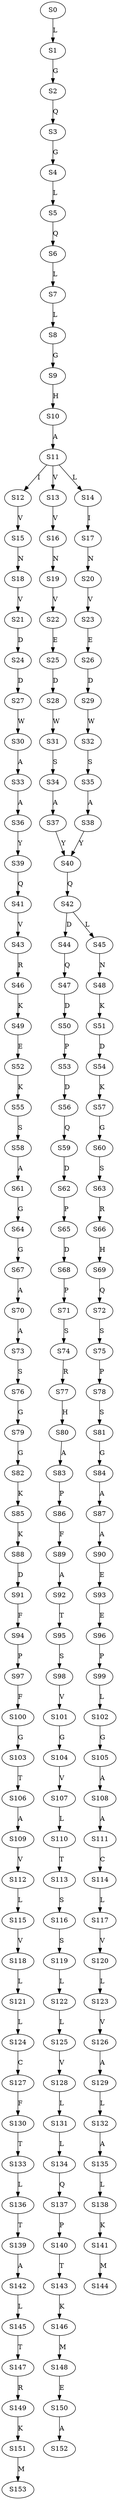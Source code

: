 strict digraph  {
	S0 -> S1 [ label = L ];
	S1 -> S2 [ label = G ];
	S2 -> S3 [ label = Q ];
	S3 -> S4 [ label = G ];
	S4 -> S5 [ label = L ];
	S5 -> S6 [ label = Q ];
	S6 -> S7 [ label = L ];
	S7 -> S8 [ label = L ];
	S8 -> S9 [ label = G ];
	S9 -> S10 [ label = H ];
	S10 -> S11 [ label = A ];
	S11 -> S12 [ label = I ];
	S11 -> S13 [ label = V ];
	S11 -> S14 [ label = L ];
	S12 -> S15 [ label = V ];
	S13 -> S16 [ label = V ];
	S14 -> S17 [ label = I ];
	S15 -> S18 [ label = N ];
	S16 -> S19 [ label = N ];
	S17 -> S20 [ label = N ];
	S18 -> S21 [ label = V ];
	S19 -> S22 [ label = V ];
	S20 -> S23 [ label = V ];
	S21 -> S24 [ label = D ];
	S22 -> S25 [ label = E ];
	S23 -> S26 [ label = E ];
	S24 -> S27 [ label = D ];
	S25 -> S28 [ label = D ];
	S26 -> S29 [ label = D ];
	S27 -> S30 [ label = W ];
	S28 -> S31 [ label = W ];
	S29 -> S32 [ label = W ];
	S30 -> S33 [ label = A ];
	S31 -> S34 [ label = S ];
	S32 -> S35 [ label = S ];
	S33 -> S36 [ label = A ];
	S34 -> S37 [ label = A ];
	S35 -> S38 [ label = A ];
	S36 -> S39 [ label = Y ];
	S37 -> S40 [ label = Y ];
	S38 -> S40 [ label = Y ];
	S39 -> S41 [ label = Q ];
	S40 -> S42 [ label = Q ];
	S41 -> S43 [ label = V ];
	S42 -> S44 [ label = D ];
	S42 -> S45 [ label = L ];
	S43 -> S46 [ label = R ];
	S44 -> S47 [ label = Q ];
	S45 -> S48 [ label = N ];
	S46 -> S49 [ label = K ];
	S47 -> S50 [ label = D ];
	S48 -> S51 [ label = K ];
	S49 -> S52 [ label = E ];
	S50 -> S53 [ label = P ];
	S51 -> S54 [ label = D ];
	S52 -> S55 [ label = K ];
	S53 -> S56 [ label = D ];
	S54 -> S57 [ label = K ];
	S55 -> S58 [ label = S ];
	S56 -> S59 [ label = Q ];
	S57 -> S60 [ label = G ];
	S58 -> S61 [ label = A ];
	S59 -> S62 [ label = D ];
	S60 -> S63 [ label = S ];
	S61 -> S64 [ label = G ];
	S62 -> S65 [ label = P ];
	S63 -> S66 [ label = R ];
	S64 -> S67 [ label = G ];
	S65 -> S68 [ label = D ];
	S66 -> S69 [ label = H ];
	S67 -> S70 [ label = A ];
	S68 -> S71 [ label = P ];
	S69 -> S72 [ label = Q ];
	S70 -> S73 [ label = A ];
	S71 -> S74 [ label = S ];
	S72 -> S75 [ label = S ];
	S73 -> S76 [ label = S ];
	S74 -> S77 [ label = R ];
	S75 -> S78 [ label = P ];
	S76 -> S79 [ label = G ];
	S77 -> S80 [ label = H ];
	S78 -> S81 [ label = S ];
	S79 -> S82 [ label = G ];
	S80 -> S83 [ label = A ];
	S81 -> S84 [ label = G ];
	S82 -> S85 [ label = K ];
	S83 -> S86 [ label = P ];
	S84 -> S87 [ label = A ];
	S85 -> S88 [ label = K ];
	S86 -> S89 [ label = F ];
	S87 -> S90 [ label = A ];
	S88 -> S91 [ label = D ];
	S89 -> S92 [ label = A ];
	S90 -> S93 [ label = E ];
	S91 -> S94 [ label = F ];
	S92 -> S95 [ label = T ];
	S93 -> S96 [ label = E ];
	S94 -> S97 [ label = P ];
	S95 -> S98 [ label = S ];
	S96 -> S99 [ label = P ];
	S97 -> S100 [ label = F ];
	S98 -> S101 [ label = V ];
	S99 -> S102 [ label = L ];
	S100 -> S103 [ label = G ];
	S101 -> S104 [ label = G ];
	S102 -> S105 [ label = G ];
	S103 -> S106 [ label = T ];
	S104 -> S107 [ label = V ];
	S105 -> S108 [ label = A ];
	S106 -> S109 [ label = A ];
	S107 -> S110 [ label = L ];
	S108 -> S111 [ label = A ];
	S109 -> S112 [ label = V ];
	S110 -> S113 [ label = T ];
	S111 -> S114 [ label = C ];
	S112 -> S115 [ label = L ];
	S113 -> S116 [ label = S ];
	S114 -> S117 [ label = L ];
	S115 -> S118 [ label = V ];
	S116 -> S119 [ label = S ];
	S117 -> S120 [ label = V ];
	S118 -> S121 [ label = L ];
	S119 -> S122 [ label = L ];
	S120 -> S123 [ label = L ];
	S121 -> S124 [ label = L ];
	S122 -> S125 [ label = L ];
	S123 -> S126 [ label = V ];
	S124 -> S127 [ label = C ];
	S125 -> S128 [ label = V ];
	S126 -> S129 [ label = A ];
	S127 -> S130 [ label = F ];
	S128 -> S131 [ label = L ];
	S129 -> S132 [ label = L ];
	S130 -> S133 [ label = T ];
	S131 -> S134 [ label = L ];
	S132 -> S135 [ label = A ];
	S133 -> S136 [ label = L ];
	S134 -> S137 [ label = Q ];
	S135 -> S138 [ label = L ];
	S136 -> S139 [ label = T ];
	S137 -> S140 [ label = P ];
	S138 -> S141 [ label = K ];
	S139 -> S142 [ label = A ];
	S140 -> S143 [ label = T ];
	S141 -> S144 [ label = M ];
	S142 -> S145 [ label = L ];
	S143 -> S146 [ label = K ];
	S145 -> S147 [ label = T ];
	S146 -> S148 [ label = M ];
	S147 -> S149 [ label = R ];
	S148 -> S150 [ label = E ];
	S149 -> S151 [ label = K ];
	S150 -> S152 [ label = A ];
	S151 -> S153 [ label = M ];
}
